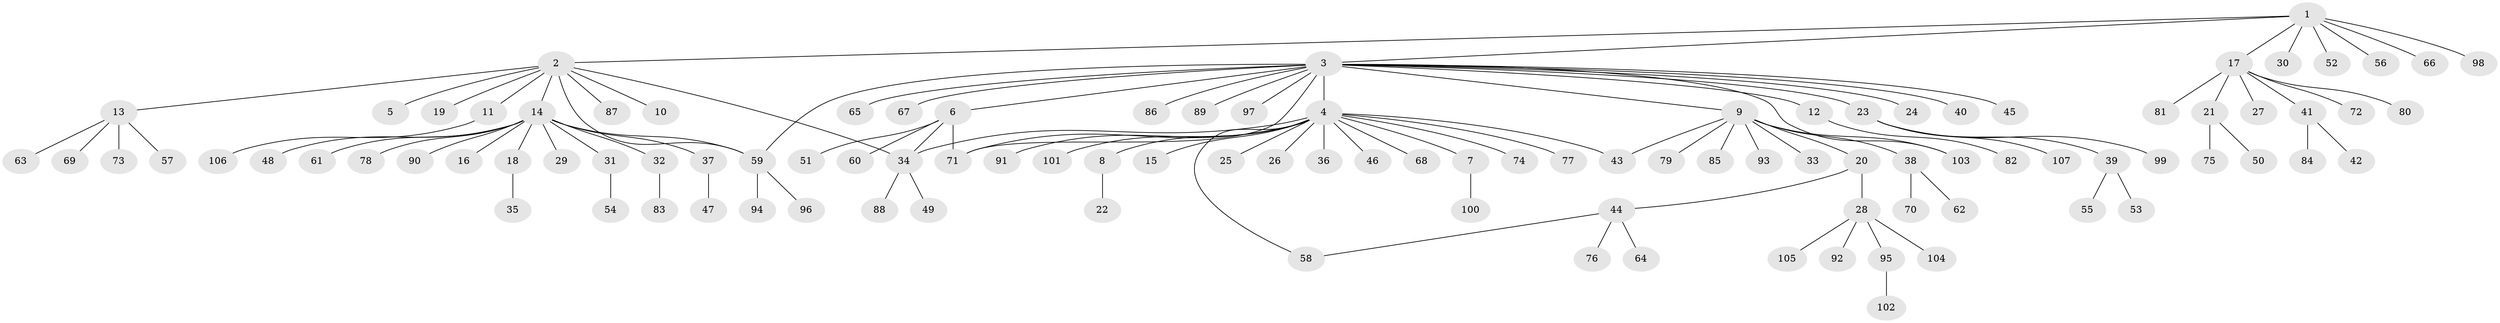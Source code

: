 // coarse degree distribution, {14: 0.013513513513513514, 16: 0.013513513513513514, 1: 0.8378378378378378, 11: 0.013513513513513514, 2: 0.05405405405405406, 17: 0.013513513513513514, 7: 0.013513513513513514, 5: 0.013513513513513514, 8: 0.013513513513513514, 6: 0.013513513513513514}
// Generated by graph-tools (version 1.1) at 2025/51/03/04/25 21:51:49]
// undirected, 107 vertices, 115 edges
graph export_dot {
graph [start="1"]
  node [color=gray90,style=filled];
  1;
  2;
  3;
  4;
  5;
  6;
  7;
  8;
  9;
  10;
  11;
  12;
  13;
  14;
  15;
  16;
  17;
  18;
  19;
  20;
  21;
  22;
  23;
  24;
  25;
  26;
  27;
  28;
  29;
  30;
  31;
  32;
  33;
  34;
  35;
  36;
  37;
  38;
  39;
  40;
  41;
  42;
  43;
  44;
  45;
  46;
  47;
  48;
  49;
  50;
  51;
  52;
  53;
  54;
  55;
  56;
  57;
  58;
  59;
  60;
  61;
  62;
  63;
  64;
  65;
  66;
  67;
  68;
  69;
  70;
  71;
  72;
  73;
  74;
  75;
  76;
  77;
  78;
  79;
  80;
  81;
  82;
  83;
  84;
  85;
  86;
  87;
  88;
  89;
  90;
  91;
  92;
  93;
  94;
  95;
  96;
  97;
  98;
  99;
  100;
  101;
  102;
  103;
  104;
  105;
  106;
  107;
  1 -- 2;
  1 -- 3;
  1 -- 17;
  1 -- 30;
  1 -- 52;
  1 -- 56;
  1 -- 66;
  1 -- 98;
  2 -- 5;
  2 -- 10;
  2 -- 11;
  2 -- 13;
  2 -- 14;
  2 -- 19;
  2 -- 34;
  2 -- 59;
  2 -- 87;
  3 -- 4;
  3 -- 6;
  3 -- 9;
  3 -- 12;
  3 -- 23;
  3 -- 24;
  3 -- 40;
  3 -- 45;
  3 -- 59;
  3 -- 65;
  3 -- 67;
  3 -- 71;
  3 -- 86;
  3 -- 89;
  3 -- 97;
  3 -- 103;
  4 -- 7;
  4 -- 8;
  4 -- 15;
  4 -- 25;
  4 -- 26;
  4 -- 34;
  4 -- 36;
  4 -- 43;
  4 -- 46;
  4 -- 58;
  4 -- 68;
  4 -- 71;
  4 -- 74;
  4 -- 77;
  4 -- 91;
  4 -- 101;
  6 -- 34;
  6 -- 51;
  6 -- 60;
  6 -- 71;
  7 -- 100;
  8 -- 22;
  9 -- 20;
  9 -- 33;
  9 -- 38;
  9 -- 43;
  9 -- 79;
  9 -- 85;
  9 -- 93;
  9 -- 103;
  11 -- 106;
  12 -- 82;
  13 -- 57;
  13 -- 63;
  13 -- 69;
  13 -- 73;
  14 -- 16;
  14 -- 18;
  14 -- 29;
  14 -- 31;
  14 -- 32;
  14 -- 37;
  14 -- 48;
  14 -- 59;
  14 -- 61;
  14 -- 78;
  14 -- 90;
  17 -- 21;
  17 -- 27;
  17 -- 41;
  17 -- 72;
  17 -- 80;
  17 -- 81;
  18 -- 35;
  20 -- 28;
  20 -- 44;
  21 -- 50;
  21 -- 75;
  23 -- 39;
  23 -- 99;
  23 -- 107;
  28 -- 92;
  28 -- 95;
  28 -- 104;
  28 -- 105;
  31 -- 54;
  32 -- 83;
  34 -- 49;
  34 -- 88;
  37 -- 47;
  38 -- 62;
  38 -- 70;
  39 -- 53;
  39 -- 55;
  41 -- 42;
  41 -- 84;
  44 -- 58;
  44 -- 64;
  44 -- 76;
  59 -- 94;
  59 -- 96;
  95 -- 102;
}
